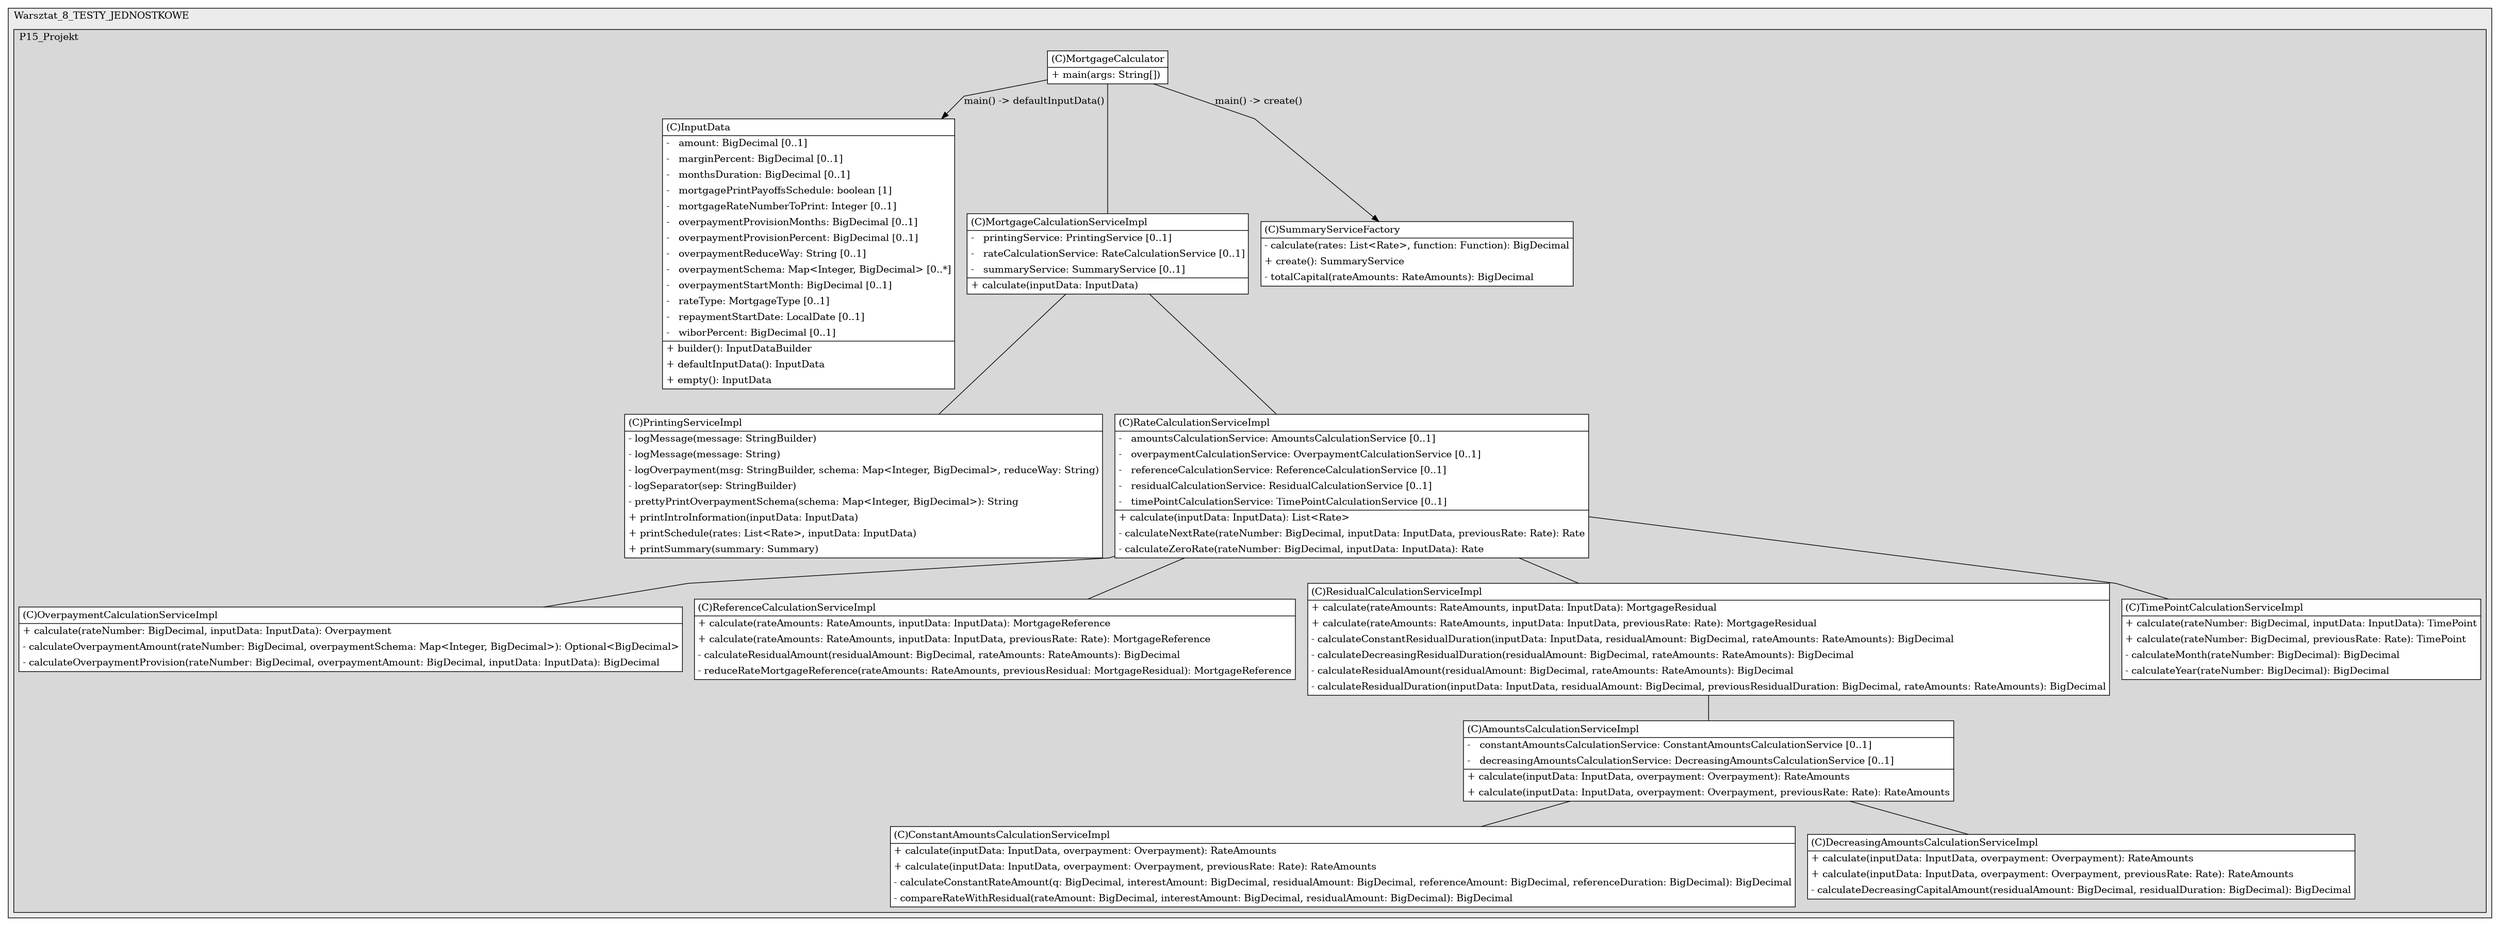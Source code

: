 @startuml

/' diagram meta data start
config=StructureConfiguration;
{
  "projectClassification": {
    "searchMode": "OpenProject", // OpenProject, AllProjects
    "includedProjects": "",
    "pathEndKeywords": "*.impl",
    "isClientPath": "",
    "isClientName": "",
    "isTestPath": "",
    "isTestName": "",
    "isMappingPath": "",
    "isMappingName": "",
    "isDataAccessPath": "",
    "isDataAccessName": "",
    "isDataStructurePath": "",
    "isDataStructureName": "",
    "isInterfaceStructuresPath": "",
    "isInterfaceStructuresName": "",
    "isEntryPointPath": "",
    "isEntryPointName": "",
    "treatFinalFieldsAsMandatory": false
  },
  "graphRestriction": {
    "classPackageExcludeFilter": "",
    "classPackageIncludeFilter": "",
    "classNameExcludeFilter": "",
    "classNameIncludeFilter": "",
    "methodNameExcludeFilter": "",
    "methodNameIncludeFilter": "",
    "removeByInheritance": "", // inheritance/annotation based filtering is done in a second step
    "removeByAnnotation": "",
    "removeByClassPackage": "", // cleanup the graph after inheritance/annotation based filtering is done
    "removeByClassName": "",
    "cutMappings": false,
    "cutEnum": true,
    "cutTests": true,
    "cutClient": true,
    "cutDataAccess": false,
    "cutInterfaceStructures": false,
    "cutDataStructures": false,
    "cutGetterAndSetter": true,
    "cutConstructors": true
  },
  "graphTraversal": {
    "forwardDepth": 6,
    "backwardDepth": 6,
    "classPackageExcludeFilter": "",
    "classPackageIncludeFilter": "",
    "classNameExcludeFilter": "",
    "classNameIncludeFilter": "",
    "methodNameExcludeFilter": "",
    "methodNameIncludeFilter": "",
    "hideMappings": false,
    "hideDataStructures": false,
    "hidePrivateMethods": true,
    "hideInterfaceCalls": true, // indirection: implementation -> interface (is hidden) -> implementation
    "onlyShowApplicationEntryPoints": false, // root node is included
    "useMethodCallsForStructureDiagram": "ForwardOnly" // ForwardOnly, BothDirections, No
  },
  "details": {
    "aggregation": "GroupByClass", // ByClass, GroupByClass, None
    "showClassGenericTypes": true,
    "showMethods": true,
    "showMethodParameterNames": true,
    "showMethodParameterTypes": true,
    "showMethodReturnType": true,
    "showPackageLevels": 2,
    "showDetailedClassStructure": true
  },
  "rootClass": "WARSZTATY.Warsztat_8_TESTY_JEDNOSTKOWE.P15_Projekt.mortgage.MortgageCalculator",
  "extensionCallbackMethod": "" // qualified.class.name#methodName - signature: public static String method(String)
}
diagram meta data end '/



digraph g {
    rankdir="TB"
    splines=polyline
    

'nodes 
subgraph cluster_645301335 { 
   	label=Warsztat_8_TESTY_JEDNOSTKOWE
	labeljust=l
	fillcolor="#ececec"
	style=filled
   
   subgraph cluster_28476913 { 
   	label=P15_Projekt
	labeljust=l
	fillcolor="#d8d8d8"
	style=filled
   
   AmountsCalculationServiceImpl1953265666[
	label=<<TABLE BORDER="1" CELLBORDER="0" CELLPADDING="4" CELLSPACING="0">
<TR><TD ALIGN="LEFT" >(C)AmountsCalculationServiceImpl</TD></TR>
<HR/>
<TR><TD ALIGN="LEFT" >-   constantAmountsCalculationService: ConstantAmountsCalculationService [0..1]</TD></TR>
<TR><TD ALIGN="LEFT" >-   decreasingAmountsCalculationService: DecreasingAmountsCalculationService [0..1]</TD></TR>
<HR/>
<TR><TD ALIGN="LEFT" >+ calculate(inputData: InputData, overpayment: Overpayment): RateAmounts</TD></TR>
<TR><TD ALIGN="LEFT" >+ calculate(inputData: InputData, overpayment: Overpayment, previousRate: Rate): RateAmounts</TD></TR>
</TABLE>>
	style=filled
	margin=0
	shape=plaintext
	fillcolor="#FFFFFF"
];

ConstantAmountsCalculationServiceImpl1953265666[
	label=<<TABLE BORDER="1" CELLBORDER="0" CELLPADDING="4" CELLSPACING="0">
<TR><TD ALIGN="LEFT" >(C)ConstantAmountsCalculationServiceImpl</TD></TR>
<HR/>
<TR><TD ALIGN="LEFT" >+ calculate(inputData: InputData, overpayment: Overpayment): RateAmounts</TD></TR>
<TR><TD ALIGN="LEFT" >+ calculate(inputData: InputData, overpayment: Overpayment, previousRate: Rate): RateAmounts</TD></TR>
<TR><TD ALIGN="LEFT" >- calculateConstantRateAmount(q: BigDecimal, interestAmount: BigDecimal, residualAmount: BigDecimal, referenceAmount: BigDecimal, referenceDuration: BigDecimal): BigDecimal</TD></TR>
<TR><TD ALIGN="LEFT" >- compareRateWithResidual(rateAmount: BigDecimal, interestAmount: BigDecimal, residualAmount: BigDecimal): BigDecimal</TD></TR>
</TABLE>>
	style=filled
	margin=0
	shape=plaintext
	fillcolor="#FFFFFF"
];

DecreasingAmountsCalculationServiceImpl1953265666[
	label=<<TABLE BORDER="1" CELLBORDER="0" CELLPADDING="4" CELLSPACING="0">
<TR><TD ALIGN="LEFT" >(C)DecreasingAmountsCalculationServiceImpl</TD></TR>
<HR/>
<TR><TD ALIGN="LEFT" >+ calculate(inputData: InputData, overpayment: Overpayment): RateAmounts</TD></TR>
<TR><TD ALIGN="LEFT" >+ calculate(inputData: InputData, overpayment: Overpayment, previousRate: Rate): RateAmounts</TD></TR>
<TR><TD ALIGN="LEFT" >- calculateDecreasingCapitalAmount(residualAmount: BigDecimal, residualDuration: BigDecimal): BigDecimal</TD></TR>
</TABLE>>
	style=filled
	margin=0
	shape=plaintext
	fillcolor="#FFFFFF"
];

InputData1307465847[
	label=<<TABLE BORDER="1" CELLBORDER="0" CELLPADDING="4" CELLSPACING="0">
<TR><TD ALIGN="LEFT" >(C)InputData</TD></TR>
<HR/>
<TR><TD ALIGN="LEFT" >-   amount: BigDecimal [0..1]</TD></TR>
<TR><TD ALIGN="LEFT" >-   marginPercent: BigDecimal [0..1]</TD></TR>
<TR><TD ALIGN="LEFT" >-   monthsDuration: BigDecimal [0..1]</TD></TR>
<TR><TD ALIGN="LEFT" >-   mortgagePrintPayoffsSchedule: boolean [1]</TD></TR>
<TR><TD ALIGN="LEFT" >-   mortgageRateNumberToPrint: Integer [0..1]</TD></TR>
<TR><TD ALIGN="LEFT" >-   overpaymentProvisionMonths: BigDecimal [0..1]</TD></TR>
<TR><TD ALIGN="LEFT" >-   overpaymentProvisionPercent: BigDecimal [0..1]</TD></TR>
<TR><TD ALIGN="LEFT" >-   overpaymentReduceWay: String [0..1]</TD></TR>
<TR><TD ALIGN="LEFT" >-   overpaymentSchema: Map&lt;Integer, BigDecimal&gt; [0..*]</TD></TR>
<TR><TD ALIGN="LEFT" >-   overpaymentStartMonth: BigDecimal [0..1]</TD></TR>
<TR><TD ALIGN="LEFT" >-   rateType: MortgageType [0..1]</TD></TR>
<TR><TD ALIGN="LEFT" >-   repaymentStartDate: LocalDate [0..1]</TD></TR>
<TR><TD ALIGN="LEFT" >-   wiborPercent: BigDecimal [0..1]</TD></TR>
<HR/>
<TR><TD ALIGN="LEFT" >+ builder(): InputDataBuilder</TD></TR>
<TR><TD ALIGN="LEFT" >+ defaultInputData(): InputData</TD></TR>
<TR><TD ALIGN="LEFT" >+ empty(): InputData</TD></TR>
</TABLE>>
	style=filled
	margin=0
	shape=plaintext
	fillcolor="#FFFFFF"
];

MortgageCalculationServiceImpl1953265666[
	label=<<TABLE BORDER="1" CELLBORDER="0" CELLPADDING="4" CELLSPACING="0">
<TR><TD ALIGN="LEFT" >(C)MortgageCalculationServiceImpl</TD></TR>
<HR/>
<TR><TD ALIGN="LEFT" >-   printingService: PrintingService [0..1]</TD></TR>
<TR><TD ALIGN="LEFT" >-   rateCalculationService: RateCalculationService [0..1]</TD></TR>
<TR><TD ALIGN="LEFT" >-   summaryService: SummaryService [0..1]</TD></TR>
<HR/>
<TR><TD ALIGN="LEFT" >+ calculate(inputData: InputData)</TD></TR>
</TABLE>>
	style=filled
	margin=0
	shape=plaintext
	fillcolor="#FFFFFF"
];

MortgageCalculator2082878030[
	label=<<TABLE BORDER="1" CELLBORDER="0" CELLPADDING="4" CELLSPACING="0">
<TR><TD ALIGN="LEFT" >(C)MortgageCalculator</TD></TR>
<HR/>
<TR><TD ALIGN="LEFT" >+ main(args: String[])</TD></TR>
</TABLE>>
	style=filled
	margin=0
	shape=plaintext
	fillcolor="#FFFFFF"
];

OverpaymentCalculationServiceImpl1953265666[
	label=<<TABLE BORDER="1" CELLBORDER="0" CELLPADDING="4" CELLSPACING="0">
<TR><TD ALIGN="LEFT" >(C)OverpaymentCalculationServiceImpl</TD></TR>
<HR/>
<TR><TD ALIGN="LEFT" >+ calculate(rateNumber: BigDecimal, inputData: InputData): Overpayment</TD></TR>
<TR><TD ALIGN="LEFT" >- calculateOverpaymentAmount(rateNumber: BigDecimal, overpaymentSchema: Map&lt;Integer, BigDecimal&gt;): Optional&lt;BigDecimal&gt;</TD></TR>
<TR><TD ALIGN="LEFT" >- calculateOverpaymentProvision(rateNumber: BigDecimal, overpaymentAmount: BigDecimal, inputData: InputData): BigDecimal</TD></TR>
</TABLE>>
	style=filled
	margin=0
	shape=plaintext
	fillcolor="#FFFFFF"
];

PrintingServiceImpl1953265666[
	label=<<TABLE BORDER="1" CELLBORDER="0" CELLPADDING="4" CELLSPACING="0">
<TR><TD ALIGN="LEFT" >(C)PrintingServiceImpl</TD></TR>
<HR/>
<TR><TD ALIGN="LEFT" >- logMessage(message: StringBuilder)</TD></TR>
<TR><TD ALIGN="LEFT" >- logMessage(message: String)</TD></TR>
<TR><TD ALIGN="LEFT" >- logOverpayment(msg: StringBuilder, schema: Map&lt;Integer, BigDecimal&gt;, reduceWay: String)</TD></TR>
<TR><TD ALIGN="LEFT" >- logSeparator(sep: StringBuilder)</TD></TR>
<TR><TD ALIGN="LEFT" >- prettyPrintOverpaymentSchema(schema: Map&lt;Integer, BigDecimal&gt;): String</TD></TR>
<TR><TD ALIGN="LEFT" >+ printIntroInformation(inputData: InputData)</TD></TR>
<TR><TD ALIGN="LEFT" >+ printSchedule(rates: List&lt;Rate&gt;, inputData: InputData)</TD></TR>
<TR><TD ALIGN="LEFT" >+ printSummary(summary: Summary)</TD></TR>
</TABLE>>
	style=filled
	margin=0
	shape=plaintext
	fillcolor="#FFFFFF"
];

RateCalculationServiceImpl1953265666[
	label=<<TABLE BORDER="1" CELLBORDER="0" CELLPADDING="4" CELLSPACING="0">
<TR><TD ALIGN="LEFT" >(C)RateCalculationServiceImpl</TD></TR>
<HR/>
<TR><TD ALIGN="LEFT" >-   amountsCalculationService: AmountsCalculationService [0..1]</TD></TR>
<TR><TD ALIGN="LEFT" >-   overpaymentCalculationService: OverpaymentCalculationService [0..1]</TD></TR>
<TR><TD ALIGN="LEFT" >-   referenceCalculationService: ReferenceCalculationService [0..1]</TD></TR>
<TR><TD ALIGN="LEFT" >-   residualCalculationService: ResidualCalculationService [0..1]</TD></TR>
<TR><TD ALIGN="LEFT" >-   timePointCalculationService: TimePointCalculationService [0..1]</TD></TR>
<HR/>
<TR><TD ALIGN="LEFT" >+ calculate(inputData: InputData): List&lt;Rate&gt;</TD></TR>
<TR><TD ALIGN="LEFT" >- calculateNextRate(rateNumber: BigDecimal, inputData: InputData, previousRate: Rate): Rate</TD></TR>
<TR><TD ALIGN="LEFT" >- calculateZeroRate(rateNumber: BigDecimal, inputData: InputData): Rate</TD></TR>
</TABLE>>
	style=filled
	margin=0
	shape=plaintext
	fillcolor="#FFFFFF"
];

ReferenceCalculationServiceImpl1953265666[
	label=<<TABLE BORDER="1" CELLBORDER="0" CELLPADDING="4" CELLSPACING="0">
<TR><TD ALIGN="LEFT" >(C)ReferenceCalculationServiceImpl</TD></TR>
<HR/>
<TR><TD ALIGN="LEFT" >+ calculate(rateAmounts: RateAmounts, inputData: InputData): MortgageReference</TD></TR>
<TR><TD ALIGN="LEFT" >+ calculate(rateAmounts: RateAmounts, inputData: InputData, previousRate: Rate): MortgageReference</TD></TR>
<TR><TD ALIGN="LEFT" >- calculateResidualAmount(residualAmount: BigDecimal, rateAmounts: RateAmounts): BigDecimal</TD></TR>
<TR><TD ALIGN="LEFT" >- reduceRateMortgageReference(rateAmounts: RateAmounts, previousResidual: MortgageResidual): MortgageReference</TD></TR>
</TABLE>>
	style=filled
	margin=0
	shape=plaintext
	fillcolor="#FFFFFF"
];

ResidualCalculationServiceImpl1953265666[
	label=<<TABLE BORDER="1" CELLBORDER="0" CELLPADDING="4" CELLSPACING="0">
<TR><TD ALIGN="LEFT" >(C)ResidualCalculationServiceImpl</TD></TR>
<HR/>
<TR><TD ALIGN="LEFT" >+ calculate(rateAmounts: RateAmounts, inputData: InputData): MortgageResidual</TD></TR>
<TR><TD ALIGN="LEFT" >+ calculate(rateAmounts: RateAmounts, inputData: InputData, previousRate: Rate): MortgageResidual</TD></TR>
<TR><TD ALIGN="LEFT" >- calculateConstantResidualDuration(inputData: InputData, residualAmount: BigDecimal, rateAmounts: RateAmounts): BigDecimal</TD></TR>
<TR><TD ALIGN="LEFT" >- calculateDecreasingResidualDuration(residualAmount: BigDecimal, rateAmounts: RateAmounts): BigDecimal</TD></TR>
<TR><TD ALIGN="LEFT" >- calculateResidualAmount(residualAmount: BigDecimal, rateAmounts: RateAmounts): BigDecimal</TD></TR>
<TR><TD ALIGN="LEFT" >- calculateResidualDuration(inputData: InputData, residualAmount: BigDecimal, previousResidualDuration: BigDecimal, rateAmounts: RateAmounts): BigDecimal</TD></TR>
</TABLE>>
	style=filled
	margin=0
	shape=plaintext
	fillcolor="#FFFFFF"
];

SummaryServiceFactory1953265666[
	label=<<TABLE BORDER="1" CELLBORDER="0" CELLPADDING="4" CELLSPACING="0">
<TR><TD ALIGN="LEFT" >(C)SummaryServiceFactory</TD></TR>
<HR/>
<TR><TD ALIGN="LEFT" >- calculate(rates: List&lt;Rate&gt;, function: Function): BigDecimal</TD></TR>
<TR><TD ALIGN="LEFT" >+ create(): SummaryService</TD></TR>
<TR><TD ALIGN="LEFT" >- totalCapital(rateAmounts: RateAmounts): BigDecimal</TD></TR>
</TABLE>>
	style=filled
	margin=0
	shape=plaintext
	fillcolor="#FFFFFF"
];

TimePointCalculationServiceImpl1953265666[
	label=<<TABLE BORDER="1" CELLBORDER="0" CELLPADDING="4" CELLSPACING="0">
<TR><TD ALIGN="LEFT" >(C)TimePointCalculationServiceImpl</TD></TR>
<HR/>
<TR><TD ALIGN="LEFT" >+ calculate(rateNumber: BigDecimal, inputData: InputData): TimePoint</TD></TR>
<TR><TD ALIGN="LEFT" >+ calculate(rateNumber: BigDecimal, previousRate: Rate): TimePoint</TD></TR>
<TR><TD ALIGN="LEFT" >- calculateMonth(rateNumber: BigDecimal): BigDecimal</TD></TR>
<TR><TD ALIGN="LEFT" >- calculateYear(rateNumber: BigDecimal): BigDecimal</TD></TR>
</TABLE>>
	style=filled
	margin=0
	shape=plaintext
	fillcolor="#FFFFFF"
];
} 
} 

'edges    
AmountsCalculationServiceImpl1953265666 -> ConstantAmountsCalculationServiceImpl1953265666[arrowhead=none];
AmountsCalculationServiceImpl1953265666 -> DecreasingAmountsCalculationServiceImpl1953265666[arrowhead=none];
MortgageCalculationServiceImpl1953265666 -> PrintingServiceImpl1953265666[arrowhead=none];
MortgageCalculationServiceImpl1953265666 -> RateCalculationServiceImpl1953265666[arrowhead=none];
MortgageCalculator2082878030 -> InputData1307465847[label="main() -> defaultInputData()"];
MortgageCalculator2082878030 -> MortgageCalculationServiceImpl1953265666[arrowhead=none];
MortgageCalculator2082878030 -> SummaryServiceFactory1953265666[label="main() -> create()"];
RateCalculationServiceImpl1953265666 -> OverpaymentCalculationServiceImpl1953265666[arrowhead=none];
RateCalculationServiceImpl1953265666 -> ReferenceCalculationServiceImpl1953265666[arrowhead=none];
RateCalculationServiceImpl1953265666 -> ResidualCalculationServiceImpl1953265666[arrowhead=none];
RateCalculationServiceImpl1953265666 -> TimePointCalculationServiceImpl1953265666[arrowhead=none];
ResidualCalculationServiceImpl1953265666 -> AmountsCalculationServiceImpl1953265666[arrowhead=none];
    
}
@enduml
